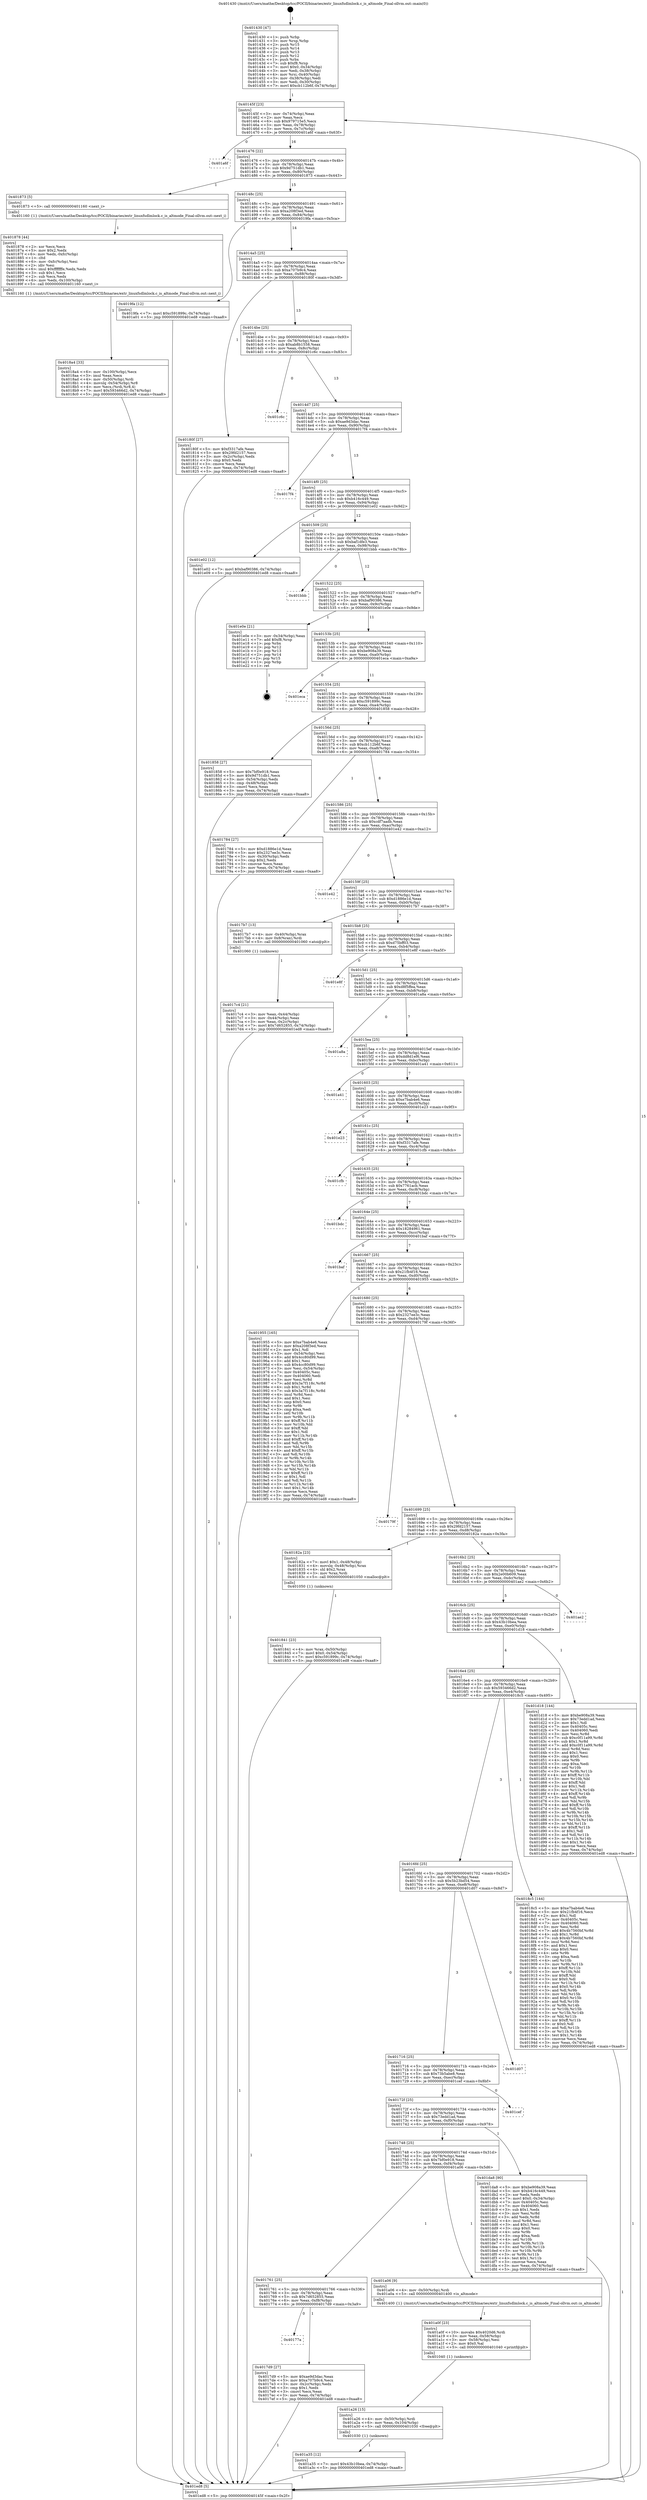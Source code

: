 digraph "0x401430" {
  label = "0x401430 (/mnt/c/Users/mathe/Desktop/tcc/POCII/binaries/extr_linuxfsdlmlock.c_is_altmode_Final-ollvm.out::main(0))"
  labelloc = "t"
  node[shape=record]

  Entry [label="",width=0.3,height=0.3,shape=circle,fillcolor=black,style=filled]
  "0x40145f" [label="{
     0x40145f [23]\l
     | [instrs]\l
     &nbsp;&nbsp;0x40145f \<+3\>: mov -0x74(%rbp),%eax\l
     &nbsp;&nbsp;0x401462 \<+2\>: mov %eax,%ecx\l
     &nbsp;&nbsp;0x401464 \<+6\>: sub $0x979715e5,%ecx\l
     &nbsp;&nbsp;0x40146a \<+3\>: mov %eax,-0x78(%rbp)\l
     &nbsp;&nbsp;0x40146d \<+3\>: mov %ecx,-0x7c(%rbp)\l
     &nbsp;&nbsp;0x401470 \<+6\>: je 0000000000401a6f \<main+0x63f\>\l
  }"]
  "0x401a6f" [label="{
     0x401a6f\l
  }", style=dashed]
  "0x401476" [label="{
     0x401476 [22]\l
     | [instrs]\l
     &nbsp;&nbsp;0x401476 \<+5\>: jmp 000000000040147b \<main+0x4b\>\l
     &nbsp;&nbsp;0x40147b \<+3\>: mov -0x78(%rbp),%eax\l
     &nbsp;&nbsp;0x40147e \<+5\>: sub $0x9d751db1,%eax\l
     &nbsp;&nbsp;0x401483 \<+3\>: mov %eax,-0x80(%rbp)\l
     &nbsp;&nbsp;0x401486 \<+6\>: je 0000000000401873 \<main+0x443\>\l
  }"]
  Exit [label="",width=0.3,height=0.3,shape=circle,fillcolor=black,style=filled,peripheries=2]
  "0x401873" [label="{
     0x401873 [5]\l
     | [instrs]\l
     &nbsp;&nbsp;0x401873 \<+5\>: call 0000000000401160 \<next_i\>\l
     | [calls]\l
     &nbsp;&nbsp;0x401160 \{1\} (/mnt/c/Users/mathe/Desktop/tcc/POCII/binaries/extr_linuxfsdlmlock.c_is_altmode_Final-ollvm.out::next_i)\l
  }"]
  "0x40148c" [label="{
     0x40148c [25]\l
     | [instrs]\l
     &nbsp;&nbsp;0x40148c \<+5\>: jmp 0000000000401491 \<main+0x61\>\l
     &nbsp;&nbsp;0x401491 \<+3\>: mov -0x78(%rbp),%eax\l
     &nbsp;&nbsp;0x401494 \<+5\>: sub $0xa208f3ed,%eax\l
     &nbsp;&nbsp;0x401499 \<+6\>: mov %eax,-0x84(%rbp)\l
     &nbsp;&nbsp;0x40149f \<+6\>: je 00000000004019fa \<main+0x5ca\>\l
  }"]
  "0x401a35" [label="{
     0x401a35 [12]\l
     | [instrs]\l
     &nbsp;&nbsp;0x401a35 \<+7\>: movl $0x43b10bea,-0x74(%rbp)\l
     &nbsp;&nbsp;0x401a3c \<+5\>: jmp 0000000000401ed8 \<main+0xaa8\>\l
  }"]
  "0x4019fa" [label="{
     0x4019fa [12]\l
     | [instrs]\l
     &nbsp;&nbsp;0x4019fa \<+7\>: movl $0xc591899c,-0x74(%rbp)\l
     &nbsp;&nbsp;0x401a01 \<+5\>: jmp 0000000000401ed8 \<main+0xaa8\>\l
  }"]
  "0x4014a5" [label="{
     0x4014a5 [25]\l
     | [instrs]\l
     &nbsp;&nbsp;0x4014a5 \<+5\>: jmp 00000000004014aa \<main+0x7a\>\l
     &nbsp;&nbsp;0x4014aa \<+3\>: mov -0x78(%rbp),%eax\l
     &nbsp;&nbsp;0x4014ad \<+5\>: sub $0xa707b9c4,%eax\l
     &nbsp;&nbsp;0x4014b2 \<+6\>: mov %eax,-0x88(%rbp)\l
     &nbsp;&nbsp;0x4014b8 \<+6\>: je 000000000040180f \<main+0x3df\>\l
  }"]
  "0x401a26" [label="{
     0x401a26 [15]\l
     | [instrs]\l
     &nbsp;&nbsp;0x401a26 \<+4\>: mov -0x50(%rbp),%rdi\l
     &nbsp;&nbsp;0x401a2a \<+6\>: mov %eax,-0x104(%rbp)\l
     &nbsp;&nbsp;0x401a30 \<+5\>: call 0000000000401030 \<free@plt\>\l
     | [calls]\l
     &nbsp;&nbsp;0x401030 \{1\} (unknown)\l
  }"]
  "0x40180f" [label="{
     0x40180f [27]\l
     | [instrs]\l
     &nbsp;&nbsp;0x40180f \<+5\>: mov $0xf3317afe,%eax\l
     &nbsp;&nbsp;0x401814 \<+5\>: mov $0x29fd2157,%ecx\l
     &nbsp;&nbsp;0x401819 \<+3\>: mov -0x2c(%rbp),%edx\l
     &nbsp;&nbsp;0x40181c \<+3\>: cmp $0x0,%edx\l
     &nbsp;&nbsp;0x40181f \<+3\>: cmove %ecx,%eax\l
     &nbsp;&nbsp;0x401822 \<+3\>: mov %eax,-0x74(%rbp)\l
     &nbsp;&nbsp;0x401825 \<+5\>: jmp 0000000000401ed8 \<main+0xaa8\>\l
  }"]
  "0x4014be" [label="{
     0x4014be [25]\l
     | [instrs]\l
     &nbsp;&nbsp;0x4014be \<+5\>: jmp 00000000004014c3 \<main+0x93\>\l
     &nbsp;&nbsp;0x4014c3 \<+3\>: mov -0x78(%rbp),%eax\l
     &nbsp;&nbsp;0x4014c6 \<+5\>: sub $0xab8b1558,%eax\l
     &nbsp;&nbsp;0x4014cb \<+6\>: mov %eax,-0x8c(%rbp)\l
     &nbsp;&nbsp;0x4014d1 \<+6\>: je 0000000000401c6c \<main+0x83c\>\l
  }"]
  "0x401a0f" [label="{
     0x401a0f [23]\l
     | [instrs]\l
     &nbsp;&nbsp;0x401a0f \<+10\>: movabs $0x4020d6,%rdi\l
     &nbsp;&nbsp;0x401a19 \<+3\>: mov %eax,-0x58(%rbp)\l
     &nbsp;&nbsp;0x401a1c \<+3\>: mov -0x58(%rbp),%esi\l
     &nbsp;&nbsp;0x401a1f \<+2\>: mov $0x0,%al\l
     &nbsp;&nbsp;0x401a21 \<+5\>: call 0000000000401040 \<printf@plt\>\l
     | [calls]\l
     &nbsp;&nbsp;0x401040 \{1\} (unknown)\l
  }"]
  "0x401c6c" [label="{
     0x401c6c\l
  }", style=dashed]
  "0x4014d7" [label="{
     0x4014d7 [25]\l
     | [instrs]\l
     &nbsp;&nbsp;0x4014d7 \<+5\>: jmp 00000000004014dc \<main+0xac\>\l
     &nbsp;&nbsp;0x4014dc \<+3\>: mov -0x78(%rbp),%eax\l
     &nbsp;&nbsp;0x4014df \<+5\>: sub $0xae9d3dac,%eax\l
     &nbsp;&nbsp;0x4014e4 \<+6\>: mov %eax,-0x90(%rbp)\l
     &nbsp;&nbsp;0x4014ea \<+6\>: je 00000000004017f4 \<main+0x3c4\>\l
  }"]
  "0x4018a4" [label="{
     0x4018a4 [33]\l
     | [instrs]\l
     &nbsp;&nbsp;0x4018a4 \<+6\>: mov -0x100(%rbp),%ecx\l
     &nbsp;&nbsp;0x4018aa \<+3\>: imul %eax,%ecx\l
     &nbsp;&nbsp;0x4018ad \<+4\>: mov -0x50(%rbp),%rdi\l
     &nbsp;&nbsp;0x4018b1 \<+4\>: movslq -0x54(%rbp),%r8\l
     &nbsp;&nbsp;0x4018b5 \<+4\>: mov %ecx,(%rdi,%r8,4)\l
     &nbsp;&nbsp;0x4018b9 \<+7\>: movl $0x593466d2,-0x74(%rbp)\l
     &nbsp;&nbsp;0x4018c0 \<+5\>: jmp 0000000000401ed8 \<main+0xaa8\>\l
  }"]
  "0x4017f4" [label="{
     0x4017f4\l
  }", style=dashed]
  "0x4014f0" [label="{
     0x4014f0 [25]\l
     | [instrs]\l
     &nbsp;&nbsp;0x4014f0 \<+5\>: jmp 00000000004014f5 \<main+0xc5\>\l
     &nbsp;&nbsp;0x4014f5 \<+3\>: mov -0x78(%rbp),%eax\l
     &nbsp;&nbsp;0x4014f8 \<+5\>: sub $0xb416c449,%eax\l
     &nbsp;&nbsp;0x4014fd \<+6\>: mov %eax,-0x94(%rbp)\l
     &nbsp;&nbsp;0x401503 \<+6\>: je 0000000000401e02 \<main+0x9d2\>\l
  }"]
  "0x401878" [label="{
     0x401878 [44]\l
     | [instrs]\l
     &nbsp;&nbsp;0x401878 \<+2\>: xor %ecx,%ecx\l
     &nbsp;&nbsp;0x40187a \<+5\>: mov $0x2,%edx\l
     &nbsp;&nbsp;0x40187f \<+6\>: mov %edx,-0xfc(%rbp)\l
     &nbsp;&nbsp;0x401885 \<+1\>: cltd\l
     &nbsp;&nbsp;0x401886 \<+6\>: mov -0xfc(%rbp),%esi\l
     &nbsp;&nbsp;0x40188c \<+2\>: idiv %esi\l
     &nbsp;&nbsp;0x40188e \<+6\>: imul $0xfffffffe,%edx,%edx\l
     &nbsp;&nbsp;0x401894 \<+3\>: sub $0x1,%ecx\l
     &nbsp;&nbsp;0x401897 \<+2\>: sub %ecx,%edx\l
     &nbsp;&nbsp;0x401899 \<+6\>: mov %edx,-0x100(%rbp)\l
     &nbsp;&nbsp;0x40189f \<+5\>: call 0000000000401160 \<next_i\>\l
     | [calls]\l
     &nbsp;&nbsp;0x401160 \{1\} (/mnt/c/Users/mathe/Desktop/tcc/POCII/binaries/extr_linuxfsdlmlock.c_is_altmode_Final-ollvm.out::next_i)\l
  }"]
  "0x401e02" [label="{
     0x401e02 [12]\l
     | [instrs]\l
     &nbsp;&nbsp;0x401e02 \<+7\>: movl $0xbaf90386,-0x74(%rbp)\l
     &nbsp;&nbsp;0x401e09 \<+5\>: jmp 0000000000401ed8 \<main+0xaa8\>\l
  }"]
  "0x401509" [label="{
     0x401509 [25]\l
     | [instrs]\l
     &nbsp;&nbsp;0x401509 \<+5\>: jmp 000000000040150e \<main+0xde\>\l
     &nbsp;&nbsp;0x40150e \<+3\>: mov -0x78(%rbp),%eax\l
     &nbsp;&nbsp;0x401511 \<+5\>: sub $0xbaf1dfe3,%eax\l
     &nbsp;&nbsp;0x401516 \<+6\>: mov %eax,-0x98(%rbp)\l
     &nbsp;&nbsp;0x40151c \<+6\>: je 0000000000401bbb \<main+0x78b\>\l
  }"]
  "0x401841" [label="{
     0x401841 [23]\l
     | [instrs]\l
     &nbsp;&nbsp;0x401841 \<+4\>: mov %rax,-0x50(%rbp)\l
     &nbsp;&nbsp;0x401845 \<+7\>: movl $0x0,-0x54(%rbp)\l
     &nbsp;&nbsp;0x40184c \<+7\>: movl $0xc591899c,-0x74(%rbp)\l
     &nbsp;&nbsp;0x401853 \<+5\>: jmp 0000000000401ed8 \<main+0xaa8\>\l
  }"]
  "0x401bbb" [label="{
     0x401bbb\l
  }", style=dashed]
  "0x401522" [label="{
     0x401522 [25]\l
     | [instrs]\l
     &nbsp;&nbsp;0x401522 \<+5\>: jmp 0000000000401527 \<main+0xf7\>\l
     &nbsp;&nbsp;0x401527 \<+3\>: mov -0x78(%rbp),%eax\l
     &nbsp;&nbsp;0x40152a \<+5\>: sub $0xbaf90386,%eax\l
     &nbsp;&nbsp;0x40152f \<+6\>: mov %eax,-0x9c(%rbp)\l
     &nbsp;&nbsp;0x401535 \<+6\>: je 0000000000401e0e \<main+0x9de\>\l
  }"]
  "0x40177a" [label="{
     0x40177a\l
  }", style=dashed]
  "0x401e0e" [label="{
     0x401e0e [21]\l
     | [instrs]\l
     &nbsp;&nbsp;0x401e0e \<+3\>: mov -0x34(%rbp),%eax\l
     &nbsp;&nbsp;0x401e11 \<+7\>: add $0xf8,%rsp\l
     &nbsp;&nbsp;0x401e18 \<+1\>: pop %rbx\l
     &nbsp;&nbsp;0x401e19 \<+2\>: pop %r12\l
     &nbsp;&nbsp;0x401e1b \<+2\>: pop %r13\l
     &nbsp;&nbsp;0x401e1d \<+2\>: pop %r14\l
     &nbsp;&nbsp;0x401e1f \<+2\>: pop %r15\l
     &nbsp;&nbsp;0x401e21 \<+1\>: pop %rbp\l
     &nbsp;&nbsp;0x401e22 \<+1\>: ret\l
  }"]
  "0x40153b" [label="{
     0x40153b [25]\l
     | [instrs]\l
     &nbsp;&nbsp;0x40153b \<+5\>: jmp 0000000000401540 \<main+0x110\>\l
     &nbsp;&nbsp;0x401540 \<+3\>: mov -0x78(%rbp),%eax\l
     &nbsp;&nbsp;0x401543 \<+5\>: sub $0xbe908a39,%eax\l
     &nbsp;&nbsp;0x401548 \<+6\>: mov %eax,-0xa0(%rbp)\l
     &nbsp;&nbsp;0x40154e \<+6\>: je 0000000000401eca \<main+0xa9a\>\l
  }"]
  "0x4017d9" [label="{
     0x4017d9 [27]\l
     | [instrs]\l
     &nbsp;&nbsp;0x4017d9 \<+5\>: mov $0xae9d3dac,%eax\l
     &nbsp;&nbsp;0x4017de \<+5\>: mov $0xa707b9c4,%ecx\l
     &nbsp;&nbsp;0x4017e3 \<+3\>: mov -0x2c(%rbp),%edx\l
     &nbsp;&nbsp;0x4017e6 \<+3\>: cmp $0x1,%edx\l
     &nbsp;&nbsp;0x4017e9 \<+3\>: cmovl %ecx,%eax\l
     &nbsp;&nbsp;0x4017ec \<+3\>: mov %eax,-0x74(%rbp)\l
     &nbsp;&nbsp;0x4017ef \<+5\>: jmp 0000000000401ed8 \<main+0xaa8\>\l
  }"]
  "0x401eca" [label="{
     0x401eca\l
  }", style=dashed]
  "0x401554" [label="{
     0x401554 [25]\l
     | [instrs]\l
     &nbsp;&nbsp;0x401554 \<+5\>: jmp 0000000000401559 \<main+0x129\>\l
     &nbsp;&nbsp;0x401559 \<+3\>: mov -0x78(%rbp),%eax\l
     &nbsp;&nbsp;0x40155c \<+5\>: sub $0xc591899c,%eax\l
     &nbsp;&nbsp;0x401561 \<+6\>: mov %eax,-0xa4(%rbp)\l
     &nbsp;&nbsp;0x401567 \<+6\>: je 0000000000401858 \<main+0x428\>\l
  }"]
  "0x401761" [label="{
     0x401761 [25]\l
     | [instrs]\l
     &nbsp;&nbsp;0x401761 \<+5\>: jmp 0000000000401766 \<main+0x336\>\l
     &nbsp;&nbsp;0x401766 \<+3\>: mov -0x78(%rbp),%eax\l
     &nbsp;&nbsp;0x401769 \<+5\>: sub $0x7d652855,%eax\l
     &nbsp;&nbsp;0x40176e \<+6\>: mov %eax,-0xf8(%rbp)\l
     &nbsp;&nbsp;0x401774 \<+6\>: je 00000000004017d9 \<main+0x3a9\>\l
  }"]
  "0x401858" [label="{
     0x401858 [27]\l
     | [instrs]\l
     &nbsp;&nbsp;0x401858 \<+5\>: mov $0x7bf0e918,%eax\l
     &nbsp;&nbsp;0x40185d \<+5\>: mov $0x9d751db1,%ecx\l
     &nbsp;&nbsp;0x401862 \<+3\>: mov -0x54(%rbp),%edx\l
     &nbsp;&nbsp;0x401865 \<+3\>: cmp -0x48(%rbp),%edx\l
     &nbsp;&nbsp;0x401868 \<+3\>: cmovl %ecx,%eax\l
     &nbsp;&nbsp;0x40186b \<+3\>: mov %eax,-0x74(%rbp)\l
     &nbsp;&nbsp;0x40186e \<+5\>: jmp 0000000000401ed8 \<main+0xaa8\>\l
  }"]
  "0x40156d" [label="{
     0x40156d [25]\l
     | [instrs]\l
     &nbsp;&nbsp;0x40156d \<+5\>: jmp 0000000000401572 \<main+0x142\>\l
     &nbsp;&nbsp;0x401572 \<+3\>: mov -0x78(%rbp),%eax\l
     &nbsp;&nbsp;0x401575 \<+5\>: sub $0xcb112b6f,%eax\l
     &nbsp;&nbsp;0x40157a \<+6\>: mov %eax,-0xa8(%rbp)\l
     &nbsp;&nbsp;0x401580 \<+6\>: je 0000000000401784 \<main+0x354\>\l
  }"]
  "0x401a06" [label="{
     0x401a06 [9]\l
     | [instrs]\l
     &nbsp;&nbsp;0x401a06 \<+4\>: mov -0x50(%rbp),%rdi\l
     &nbsp;&nbsp;0x401a0a \<+5\>: call 0000000000401400 \<is_altmode\>\l
     | [calls]\l
     &nbsp;&nbsp;0x401400 \{1\} (/mnt/c/Users/mathe/Desktop/tcc/POCII/binaries/extr_linuxfsdlmlock.c_is_altmode_Final-ollvm.out::is_altmode)\l
  }"]
  "0x401784" [label="{
     0x401784 [27]\l
     | [instrs]\l
     &nbsp;&nbsp;0x401784 \<+5\>: mov $0xd1886e1d,%eax\l
     &nbsp;&nbsp;0x401789 \<+5\>: mov $0x2327ee3c,%ecx\l
     &nbsp;&nbsp;0x40178e \<+3\>: mov -0x30(%rbp),%edx\l
     &nbsp;&nbsp;0x401791 \<+3\>: cmp $0x2,%edx\l
     &nbsp;&nbsp;0x401794 \<+3\>: cmovne %ecx,%eax\l
     &nbsp;&nbsp;0x401797 \<+3\>: mov %eax,-0x74(%rbp)\l
     &nbsp;&nbsp;0x40179a \<+5\>: jmp 0000000000401ed8 \<main+0xaa8\>\l
  }"]
  "0x401586" [label="{
     0x401586 [25]\l
     | [instrs]\l
     &nbsp;&nbsp;0x401586 \<+5\>: jmp 000000000040158b \<main+0x15b\>\l
     &nbsp;&nbsp;0x40158b \<+3\>: mov -0x78(%rbp),%eax\l
     &nbsp;&nbsp;0x40158e \<+5\>: sub $0xcdf7aadb,%eax\l
     &nbsp;&nbsp;0x401593 \<+6\>: mov %eax,-0xac(%rbp)\l
     &nbsp;&nbsp;0x401599 \<+6\>: je 0000000000401e42 \<main+0xa12\>\l
  }"]
  "0x401ed8" [label="{
     0x401ed8 [5]\l
     | [instrs]\l
     &nbsp;&nbsp;0x401ed8 \<+5\>: jmp 000000000040145f \<main+0x2f\>\l
  }"]
  "0x401430" [label="{
     0x401430 [47]\l
     | [instrs]\l
     &nbsp;&nbsp;0x401430 \<+1\>: push %rbp\l
     &nbsp;&nbsp;0x401431 \<+3\>: mov %rsp,%rbp\l
     &nbsp;&nbsp;0x401434 \<+2\>: push %r15\l
     &nbsp;&nbsp;0x401436 \<+2\>: push %r14\l
     &nbsp;&nbsp;0x401438 \<+2\>: push %r13\l
     &nbsp;&nbsp;0x40143a \<+2\>: push %r12\l
     &nbsp;&nbsp;0x40143c \<+1\>: push %rbx\l
     &nbsp;&nbsp;0x40143d \<+7\>: sub $0xf8,%rsp\l
     &nbsp;&nbsp;0x401444 \<+7\>: movl $0x0,-0x34(%rbp)\l
     &nbsp;&nbsp;0x40144b \<+3\>: mov %edi,-0x38(%rbp)\l
     &nbsp;&nbsp;0x40144e \<+4\>: mov %rsi,-0x40(%rbp)\l
     &nbsp;&nbsp;0x401452 \<+3\>: mov -0x38(%rbp),%edi\l
     &nbsp;&nbsp;0x401455 \<+3\>: mov %edi,-0x30(%rbp)\l
     &nbsp;&nbsp;0x401458 \<+7\>: movl $0xcb112b6f,-0x74(%rbp)\l
  }"]
  "0x401748" [label="{
     0x401748 [25]\l
     | [instrs]\l
     &nbsp;&nbsp;0x401748 \<+5\>: jmp 000000000040174d \<main+0x31d\>\l
     &nbsp;&nbsp;0x40174d \<+3\>: mov -0x78(%rbp),%eax\l
     &nbsp;&nbsp;0x401750 \<+5\>: sub $0x7bf0e918,%eax\l
     &nbsp;&nbsp;0x401755 \<+6\>: mov %eax,-0xf4(%rbp)\l
     &nbsp;&nbsp;0x40175b \<+6\>: je 0000000000401a06 \<main+0x5d6\>\l
  }"]
  "0x401e42" [label="{
     0x401e42\l
  }", style=dashed]
  "0x40159f" [label="{
     0x40159f [25]\l
     | [instrs]\l
     &nbsp;&nbsp;0x40159f \<+5\>: jmp 00000000004015a4 \<main+0x174\>\l
     &nbsp;&nbsp;0x4015a4 \<+3\>: mov -0x78(%rbp),%eax\l
     &nbsp;&nbsp;0x4015a7 \<+5\>: sub $0xd1886e1d,%eax\l
     &nbsp;&nbsp;0x4015ac \<+6\>: mov %eax,-0xb0(%rbp)\l
     &nbsp;&nbsp;0x4015b2 \<+6\>: je 00000000004017b7 \<main+0x387\>\l
  }"]
  "0x401da8" [label="{
     0x401da8 [90]\l
     | [instrs]\l
     &nbsp;&nbsp;0x401da8 \<+5\>: mov $0xbe908a39,%eax\l
     &nbsp;&nbsp;0x401dad \<+5\>: mov $0xb416c449,%ecx\l
     &nbsp;&nbsp;0x401db2 \<+2\>: xor %edx,%edx\l
     &nbsp;&nbsp;0x401db4 \<+7\>: movl $0x0,-0x34(%rbp)\l
     &nbsp;&nbsp;0x401dbb \<+7\>: mov 0x40405c,%esi\l
     &nbsp;&nbsp;0x401dc2 \<+7\>: mov 0x404060,%edi\l
     &nbsp;&nbsp;0x401dc9 \<+3\>: sub $0x1,%edx\l
     &nbsp;&nbsp;0x401dcc \<+3\>: mov %esi,%r8d\l
     &nbsp;&nbsp;0x401dcf \<+3\>: add %edx,%r8d\l
     &nbsp;&nbsp;0x401dd2 \<+4\>: imul %r8d,%esi\l
     &nbsp;&nbsp;0x401dd6 \<+3\>: and $0x1,%esi\l
     &nbsp;&nbsp;0x401dd9 \<+3\>: cmp $0x0,%esi\l
     &nbsp;&nbsp;0x401ddc \<+4\>: sete %r9b\l
     &nbsp;&nbsp;0x401de0 \<+3\>: cmp $0xa,%edi\l
     &nbsp;&nbsp;0x401de3 \<+4\>: setl %r10b\l
     &nbsp;&nbsp;0x401de7 \<+3\>: mov %r9b,%r11b\l
     &nbsp;&nbsp;0x401dea \<+3\>: and %r10b,%r11b\l
     &nbsp;&nbsp;0x401ded \<+3\>: xor %r10b,%r9b\l
     &nbsp;&nbsp;0x401df0 \<+3\>: or %r9b,%r11b\l
     &nbsp;&nbsp;0x401df3 \<+4\>: test $0x1,%r11b\l
     &nbsp;&nbsp;0x401df7 \<+3\>: cmovne %ecx,%eax\l
     &nbsp;&nbsp;0x401dfa \<+3\>: mov %eax,-0x74(%rbp)\l
     &nbsp;&nbsp;0x401dfd \<+5\>: jmp 0000000000401ed8 \<main+0xaa8\>\l
  }"]
  "0x4017b7" [label="{
     0x4017b7 [13]\l
     | [instrs]\l
     &nbsp;&nbsp;0x4017b7 \<+4\>: mov -0x40(%rbp),%rax\l
     &nbsp;&nbsp;0x4017bb \<+4\>: mov 0x8(%rax),%rdi\l
     &nbsp;&nbsp;0x4017bf \<+5\>: call 0000000000401060 \<atoi@plt\>\l
     | [calls]\l
     &nbsp;&nbsp;0x401060 \{1\} (unknown)\l
  }"]
  "0x4015b8" [label="{
     0x4015b8 [25]\l
     | [instrs]\l
     &nbsp;&nbsp;0x4015b8 \<+5\>: jmp 00000000004015bd \<main+0x18d\>\l
     &nbsp;&nbsp;0x4015bd \<+3\>: mov -0x78(%rbp),%eax\l
     &nbsp;&nbsp;0x4015c0 \<+5\>: sub $0xd75bff03,%eax\l
     &nbsp;&nbsp;0x4015c5 \<+6\>: mov %eax,-0xb4(%rbp)\l
     &nbsp;&nbsp;0x4015cb \<+6\>: je 0000000000401e8f \<main+0xa5f\>\l
  }"]
  "0x4017c4" [label="{
     0x4017c4 [21]\l
     | [instrs]\l
     &nbsp;&nbsp;0x4017c4 \<+3\>: mov %eax,-0x44(%rbp)\l
     &nbsp;&nbsp;0x4017c7 \<+3\>: mov -0x44(%rbp),%eax\l
     &nbsp;&nbsp;0x4017ca \<+3\>: mov %eax,-0x2c(%rbp)\l
     &nbsp;&nbsp;0x4017cd \<+7\>: movl $0x7d652855,-0x74(%rbp)\l
     &nbsp;&nbsp;0x4017d4 \<+5\>: jmp 0000000000401ed8 \<main+0xaa8\>\l
  }"]
  "0x40172f" [label="{
     0x40172f [25]\l
     | [instrs]\l
     &nbsp;&nbsp;0x40172f \<+5\>: jmp 0000000000401734 \<main+0x304\>\l
     &nbsp;&nbsp;0x401734 \<+3\>: mov -0x78(%rbp),%eax\l
     &nbsp;&nbsp;0x401737 \<+5\>: sub $0x73edd1ad,%eax\l
     &nbsp;&nbsp;0x40173c \<+6\>: mov %eax,-0xf0(%rbp)\l
     &nbsp;&nbsp;0x401742 \<+6\>: je 0000000000401da8 \<main+0x978\>\l
  }"]
  "0x401e8f" [label="{
     0x401e8f\l
  }", style=dashed]
  "0x4015d1" [label="{
     0x4015d1 [25]\l
     | [instrs]\l
     &nbsp;&nbsp;0x4015d1 \<+5\>: jmp 00000000004015d6 \<main+0x1a6\>\l
     &nbsp;&nbsp;0x4015d6 \<+3\>: mov -0x78(%rbp),%eax\l
     &nbsp;&nbsp;0x4015d9 \<+5\>: sub $0xd8f5ffea,%eax\l
     &nbsp;&nbsp;0x4015de \<+6\>: mov %eax,-0xb8(%rbp)\l
     &nbsp;&nbsp;0x4015e4 \<+6\>: je 0000000000401a8a \<main+0x65a\>\l
  }"]
  "0x401cef" [label="{
     0x401cef\l
  }", style=dashed]
  "0x401a8a" [label="{
     0x401a8a\l
  }", style=dashed]
  "0x4015ea" [label="{
     0x4015ea [25]\l
     | [instrs]\l
     &nbsp;&nbsp;0x4015ea \<+5\>: jmp 00000000004015ef \<main+0x1bf\>\l
     &nbsp;&nbsp;0x4015ef \<+3\>: mov -0x78(%rbp),%eax\l
     &nbsp;&nbsp;0x4015f2 \<+5\>: sub $0xdd8d1ef6,%eax\l
     &nbsp;&nbsp;0x4015f7 \<+6\>: mov %eax,-0xbc(%rbp)\l
     &nbsp;&nbsp;0x4015fd \<+6\>: je 0000000000401a41 \<main+0x611\>\l
  }"]
  "0x401716" [label="{
     0x401716 [25]\l
     | [instrs]\l
     &nbsp;&nbsp;0x401716 \<+5\>: jmp 000000000040171b \<main+0x2eb\>\l
     &nbsp;&nbsp;0x40171b \<+3\>: mov -0x78(%rbp),%eax\l
     &nbsp;&nbsp;0x40171e \<+5\>: sub $0x73b5abe8,%eax\l
     &nbsp;&nbsp;0x401723 \<+6\>: mov %eax,-0xec(%rbp)\l
     &nbsp;&nbsp;0x401729 \<+6\>: je 0000000000401cef \<main+0x8bf\>\l
  }"]
  "0x401a41" [label="{
     0x401a41\l
  }", style=dashed]
  "0x401603" [label="{
     0x401603 [25]\l
     | [instrs]\l
     &nbsp;&nbsp;0x401603 \<+5\>: jmp 0000000000401608 \<main+0x1d8\>\l
     &nbsp;&nbsp;0x401608 \<+3\>: mov -0x78(%rbp),%eax\l
     &nbsp;&nbsp;0x40160b \<+5\>: sub $0xe7bab4e6,%eax\l
     &nbsp;&nbsp;0x401610 \<+6\>: mov %eax,-0xc0(%rbp)\l
     &nbsp;&nbsp;0x401616 \<+6\>: je 0000000000401e23 \<main+0x9f3\>\l
  }"]
  "0x401d07" [label="{
     0x401d07\l
  }", style=dashed]
  "0x401e23" [label="{
     0x401e23\l
  }", style=dashed]
  "0x40161c" [label="{
     0x40161c [25]\l
     | [instrs]\l
     &nbsp;&nbsp;0x40161c \<+5\>: jmp 0000000000401621 \<main+0x1f1\>\l
     &nbsp;&nbsp;0x401621 \<+3\>: mov -0x78(%rbp),%eax\l
     &nbsp;&nbsp;0x401624 \<+5\>: sub $0xf3317afe,%eax\l
     &nbsp;&nbsp;0x401629 \<+6\>: mov %eax,-0xc4(%rbp)\l
     &nbsp;&nbsp;0x40162f \<+6\>: je 0000000000401cfb \<main+0x8cb\>\l
  }"]
  "0x4016fd" [label="{
     0x4016fd [25]\l
     | [instrs]\l
     &nbsp;&nbsp;0x4016fd \<+5\>: jmp 0000000000401702 \<main+0x2d2\>\l
     &nbsp;&nbsp;0x401702 \<+3\>: mov -0x78(%rbp),%eax\l
     &nbsp;&nbsp;0x401705 \<+5\>: sub $0x5b23bd54,%eax\l
     &nbsp;&nbsp;0x40170a \<+6\>: mov %eax,-0xe8(%rbp)\l
     &nbsp;&nbsp;0x401710 \<+6\>: je 0000000000401d07 \<main+0x8d7\>\l
  }"]
  "0x401cfb" [label="{
     0x401cfb\l
  }", style=dashed]
  "0x401635" [label="{
     0x401635 [25]\l
     | [instrs]\l
     &nbsp;&nbsp;0x401635 \<+5\>: jmp 000000000040163a \<main+0x20a\>\l
     &nbsp;&nbsp;0x40163a \<+3\>: mov -0x78(%rbp),%eax\l
     &nbsp;&nbsp;0x40163d \<+5\>: sub $0x7761acb,%eax\l
     &nbsp;&nbsp;0x401642 \<+6\>: mov %eax,-0xc8(%rbp)\l
     &nbsp;&nbsp;0x401648 \<+6\>: je 0000000000401bdc \<main+0x7ac\>\l
  }"]
  "0x4018c5" [label="{
     0x4018c5 [144]\l
     | [instrs]\l
     &nbsp;&nbsp;0x4018c5 \<+5\>: mov $0xe7bab4e6,%eax\l
     &nbsp;&nbsp;0x4018ca \<+5\>: mov $0x21fb4f16,%ecx\l
     &nbsp;&nbsp;0x4018cf \<+2\>: mov $0x1,%dl\l
     &nbsp;&nbsp;0x4018d1 \<+7\>: mov 0x40405c,%esi\l
     &nbsp;&nbsp;0x4018d8 \<+7\>: mov 0x404060,%edi\l
     &nbsp;&nbsp;0x4018df \<+3\>: mov %esi,%r8d\l
     &nbsp;&nbsp;0x4018e2 \<+7\>: add $0x4b7560bf,%r8d\l
     &nbsp;&nbsp;0x4018e9 \<+4\>: sub $0x1,%r8d\l
     &nbsp;&nbsp;0x4018ed \<+7\>: sub $0x4b7560bf,%r8d\l
     &nbsp;&nbsp;0x4018f4 \<+4\>: imul %r8d,%esi\l
     &nbsp;&nbsp;0x4018f8 \<+3\>: and $0x1,%esi\l
     &nbsp;&nbsp;0x4018fb \<+3\>: cmp $0x0,%esi\l
     &nbsp;&nbsp;0x4018fe \<+4\>: sete %r9b\l
     &nbsp;&nbsp;0x401902 \<+3\>: cmp $0xa,%edi\l
     &nbsp;&nbsp;0x401905 \<+4\>: setl %r10b\l
     &nbsp;&nbsp;0x401909 \<+3\>: mov %r9b,%r11b\l
     &nbsp;&nbsp;0x40190c \<+4\>: xor $0xff,%r11b\l
     &nbsp;&nbsp;0x401910 \<+3\>: mov %r10b,%bl\l
     &nbsp;&nbsp;0x401913 \<+3\>: xor $0xff,%bl\l
     &nbsp;&nbsp;0x401916 \<+3\>: xor $0x0,%dl\l
     &nbsp;&nbsp;0x401919 \<+3\>: mov %r11b,%r14b\l
     &nbsp;&nbsp;0x40191c \<+4\>: and $0x0,%r14b\l
     &nbsp;&nbsp;0x401920 \<+3\>: and %dl,%r9b\l
     &nbsp;&nbsp;0x401923 \<+3\>: mov %bl,%r15b\l
     &nbsp;&nbsp;0x401926 \<+4\>: and $0x0,%r15b\l
     &nbsp;&nbsp;0x40192a \<+3\>: and %dl,%r10b\l
     &nbsp;&nbsp;0x40192d \<+3\>: or %r9b,%r14b\l
     &nbsp;&nbsp;0x401930 \<+3\>: or %r10b,%r15b\l
     &nbsp;&nbsp;0x401933 \<+3\>: xor %r15b,%r14b\l
     &nbsp;&nbsp;0x401936 \<+3\>: or %bl,%r11b\l
     &nbsp;&nbsp;0x401939 \<+4\>: xor $0xff,%r11b\l
     &nbsp;&nbsp;0x40193d \<+3\>: or $0x0,%dl\l
     &nbsp;&nbsp;0x401940 \<+3\>: and %dl,%r11b\l
     &nbsp;&nbsp;0x401943 \<+3\>: or %r11b,%r14b\l
     &nbsp;&nbsp;0x401946 \<+4\>: test $0x1,%r14b\l
     &nbsp;&nbsp;0x40194a \<+3\>: cmovne %ecx,%eax\l
     &nbsp;&nbsp;0x40194d \<+3\>: mov %eax,-0x74(%rbp)\l
     &nbsp;&nbsp;0x401950 \<+5\>: jmp 0000000000401ed8 \<main+0xaa8\>\l
  }"]
  "0x401bdc" [label="{
     0x401bdc\l
  }", style=dashed]
  "0x40164e" [label="{
     0x40164e [25]\l
     | [instrs]\l
     &nbsp;&nbsp;0x40164e \<+5\>: jmp 0000000000401653 \<main+0x223\>\l
     &nbsp;&nbsp;0x401653 \<+3\>: mov -0x78(%rbp),%eax\l
     &nbsp;&nbsp;0x401656 \<+5\>: sub $0x18284961,%eax\l
     &nbsp;&nbsp;0x40165b \<+6\>: mov %eax,-0xcc(%rbp)\l
     &nbsp;&nbsp;0x401661 \<+6\>: je 0000000000401baf \<main+0x77f\>\l
  }"]
  "0x4016e4" [label="{
     0x4016e4 [25]\l
     | [instrs]\l
     &nbsp;&nbsp;0x4016e4 \<+5\>: jmp 00000000004016e9 \<main+0x2b9\>\l
     &nbsp;&nbsp;0x4016e9 \<+3\>: mov -0x78(%rbp),%eax\l
     &nbsp;&nbsp;0x4016ec \<+5\>: sub $0x593466d2,%eax\l
     &nbsp;&nbsp;0x4016f1 \<+6\>: mov %eax,-0xe4(%rbp)\l
     &nbsp;&nbsp;0x4016f7 \<+6\>: je 00000000004018c5 \<main+0x495\>\l
  }"]
  "0x401baf" [label="{
     0x401baf\l
  }", style=dashed]
  "0x401667" [label="{
     0x401667 [25]\l
     | [instrs]\l
     &nbsp;&nbsp;0x401667 \<+5\>: jmp 000000000040166c \<main+0x23c\>\l
     &nbsp;&nbsp;0x40166c \<+3\>: mov -0x78(%rbp),%eax\l
     &nbsp;&nbsp;0x40166f \<+5\>: sub $0x21fb4f16,%eax\l
     &nbsp;&nbsp;0x401674 \<+6\>: mov %eax,-0xd0(%rbp)\l
     &nbsp;&nbsp;0x40167a \<+6\>: je 0000000000401955 \<main+0x525\>\l
  }"]
  "0x401d18" [label="{
     0x401d18 [144]\l
     | [instrs]\l
     &nbsp;&nbsp;0x401d18 \<+5\>: mov $0xbe908a39,%eax\l
     &nbsp;&nbsp;0x401d1d \<+5\>: mov $0x73edd1ad,%ecx\l
     &nbsp;&nbsp;0x401d22 \<+2\>: mov $0x1,%dl\l
     &nbsp;&nbsp;0x401d24 \<+7\>: mov 0x40405c,%esi\l
     &nbsp;&nbsp;0x401d2b \<+7\>: mov 0x404060,%edi\l
     &nbsp;&nbsp;0x401d32 \<+3\>: mov %esi,%r8d\l
     &nbsp;&nbsp;0x401d35 \<+7\>: sub $0xc0f11a99,%r8d\l
     &nbsp;&nbsp;0x401d3c \<+4\>: sub $0x1,%r8d\l
     &nbsp;&nbsp;0x401d40 \<+7\>: add $0xc0f11a99,%r8d\l
     &nbsp;&nbsp;0x401d47 \<+4\>: imul %r8d,%esi\l
     &nbsp;&nbsp;0x401d4b \<+3\>: and $0x1,%esi\l
     &nbsp;&nbsp;0x401d4e \<+3\>: cmp $0x0,%esi\l
     &nbsp;&nbsp;0x401d51 \<+4\>: sete %r9b\l
     &nbsp;&nbsp;0x401d55 \<+3\>: cmp $0xa,%edi\l
     &nbsp;&nbsp;0x401d58 \<+4\>: setl %r10b\l
     &nbsp;&nbsp;0x401d5c \<+3\>: mov %r9b,%r11b\l
     &nbsp;&nbsp;0x401d5f \<+4\>: xor $0xff,%r11b\l
     &nbsp;&nbsp;0x401d63 \<+3\>: mov %r10b,%bl\l
     &nbsp;&nbsp;0x401d66 \<+3\>: xor $0xff,%bl\l
     &nbsp;&nbsp;0x401d69 \<+3\>: xor $0x1,%dl\l
     &nbsp;&nbsp;0x401d6c \<+3\>: mov %r11b,%r14b\l
     &nbsp;&nbsp;0x401d6f \<+4\>: and $0xff,%r14b\l
     &nbsp;&nbsp;0x401d73 \<+3\>: and %dl,%r9b\l
     &nbsp;&nbsp;0x401d76 \<+3\>: mov %bl,%r15b\l
     &nbsp;&nbsp;0x401d79 \<+4\>: and $0xff,%r15b\l
     &nbsp;&nbsp;0x401d7d \<+3\>: and %dl,%r10b\l
     &nbsp;&nbsp;0x401d80 \<+3\>: or %r9b,%r14b\l
     &nbsp;&nbsp;0x401d83 \<+3\>: or %r10b,%r15b\l
     &nbsp;&nbsp;0x401d86 \<+3\>: xor %r15b,%r14b\l
     &nbsp;&nbsp;0x401d89 \<+3\>: or %bl,%r11b\l
     &nbsp;&nbsp;0x401d8c \<+4\>: xor $0xff,%r11b\l
     &nbsp;&nbsp;0x401d90 \<+3\>: or $0x1,%dl\l
     &nbsp;&nbsp;0x401d93 \<+3\>: and %dl,%r11b\l
     &nbsp;&nbsp;0x401d96 \<+3\>: or %r11b,%r14b\l
     &nbsp;&nbsp;0x401d99 \<+4\>: test $0x1,%r14b\l
     &nbsp;&nbsp;0x401d9d \<+3\>: cmovne %ecx,%eax\l
     &nbsp;&nbsp;0x401da0 \<+3\>: mov %eax,-0x74(%rbp)\l
     &nbsp;&nbsp;0x401da3 \<+5\>: jmp 0000000000401ed8 \<main+0xaa8\>\l
  }"]
  "0x401955" [label="{
     0x401955 [165]\l
     | [instrs]\l
     &nbsp;&nbsp;0x401955 \<+5\>: mov $0xe7bab4e6,%eax\l
     &nbsp;&nbsp;0x40195a \<+5\>: mov $0xa208f3ed,%ecx\l
     &nbsp;&nbsp;0x40195f \<+2\>: mov $0x1,%dl\l
     &nbsp;&nbsp;0x401961 \<+3\>: mov -0x54(%rbp),%esi\l
     &nbsp;&nbsp;0x401964 \<+6\>: add $0x4cc80d99,%esi\l
     &nbsp;&nbsp;0x40196a \<+3\>: add $0x1,%esi\l
     &nbsp;&nbsp;0x40196d \<+6\>: sub $0x4cc80d99,%esi\l
     &nbsp;&nbsp;0x401973 \<+3\>: mov %esi,-0x54(%rbp)\l
     &nbsp;&nbsp;0x401976 \<+7\>: mov 0x40405c,%esi\l
     &nbsp;&nbsp;0x40197d \<+7\>: mov 0x404060,%edi\l
     &nbsp;&nbsp;0x401984 \<+3\>: mov %esi,%r8d\l
     &nbsp;&nbsp;0x401987 \<+7\>: add $0x3a7f118c,%r8d\l
     &nbsp;&nbsp;0x40198e \<+4\>: sub $0x1,%r8d\l
     &nbsp;&nbsp;0x401992 \<+7\>: sub $0x3a7f118c,%r8d\l
     &nbsp;&nbsp;0x401999 \<+4\>: imul %r8d,%esi\l
     &nbsp;&nbsp;0x40199d \<+3\>: and $0x1,%esi\l
     &nbsp;&nbsp;0x4019a0 \<+3\>: cmp $0x0,%esi\l
     &nbsp;&nbsp;0x4019a3 \<+4\>: sete %r9b\l
     &nbsp;&nbsp;0x4019a7 \<+3\>: cmp $0xa,%edi\l
     &nbsp;&nbsp;0x4019aa \<+4\>: setl %r10b\l
     &nbsp;&nbsp;0x4019ae \<+3\>: mov %r9b,%r11b\l
     &nbsp;&nbsp;0x4019b1 \<+4\>: xor $0xff,%r11b\l
     &nbsp;&nbsp;0x4019b5 \<+3\>: mov %r10b,%bl\l
     &nbsp;&nbsp;0x4019b8 \<+3\>: xor $0xff,%bl\l
     &nbsp;&nbsp;0x4019bb \<+3\>: xor $0x1,%dl\l
     &nbsp;&nbsp;0x4019be \<+3\>: mov %r11b,%r14b\l
     &nbsp;&nbsp;0x4019c1 \<+4\>: and $0xff,%r14b\l
     &nbsp;&nbsp;0x4019c5 \<+3\>: and %dl,%r9b\l
     &nbsp;&nbsp;0x4019c8 \<+3\>: mov %bl,%r15b\l
     &nbsp;&nbsp;0x4019cb \<+4\>: and $0xff,%r15b\l
     &nbsp;&nbsp;0x4019cf \<+3\>: and %dl,%r10b\l
     &nbsp;&nbsp;0x4019d2 \<+3\>: or %r9b,%r14b\l
     &nbsp;&nbsp;0x4019d5 \<+3\>: or %r10b,%r15b\l
     &nbsp;&nbsp;0x4019d8 \<+3\>: xor %r15b,%r14b\l
     &nbsp;&nbsp;0x4019db \<+3\>: or %bl,%r11b\l
     &nbsp;&nbsp;0x4019de \<+4\>: xor $0xff,%r11b\l
     &nbsp;&nbsp;0x4019e2 \<+3\>: or $0x1,%dl\l
     &nbsp;&nbsp;0x4019e5 \<+3\>: and %dl,%r11b\l
     &nbsp;&nbsp;0x4019e8 \<+3\>: or %r11b,%r14b\l
     &nbsp;&nbsp;0x4019eb \<+4\>: test $0x1,%r14b\l
     &nbsp;&nbsp;0x4019ef \<+3\>: cmovne %ecx,%eax\l
     &nbsp;&nbsp;0x4019f2 \<+3\>: mov %eax,-0x74(%rbp)\l
     &nbsp;&nbsp;0x4019f5 \<+5\>: jmp 0000000000401ed8 \<main+0xaa8\>\l
  }"]
  "0x401680" [label="{
     0x401680 [25]\l
     | [instrs]\l
     &nbsp;&nbsp;0x401680 \<+5\>: jmp 0000000000401685 \<main+0x255\>\l
     &nbsp;&nbsp;0x401685 \<+3\>: mov -0x78(%rbp),%eax\l
     &nbsp;&nbsp;0x401688 \<+5\>: sub $0x2327ee3c,%eax\l
     &nbsp;&nbsp;0x40168d \<+6\>: mov %eax,-0xd4(%rbp)\l
     &nbsp;&nbsp;0x401693 \<+6\>: je 000000000040179f \<main+0x36f\>\l
  }"]
  "0x4016cb" [label="{
     0x4016cb [25]\l
     | [instrs]\l
     &nbsp;&nbsp;0x4016cb \<+5\>: jmp 00000000004016d0 \<main+0x2a0\>\l
     &nbsp;&nbsp;0x4016d0 \<+3\>: mov -0x78(%rbp),%eax\l
     &nbsp;&nbsp;0x4016d3 \<+5\>: sub $0x43b10bea,%eax\l
     &nbsp;&nbsp;0x4016d8 \<+6\>: mov %eax,-0xe0(%rbp)\l
     &nbsp;&nbsp;0x4016de \<+6\>: je 0000000000401d18 \<main+0x8e8\>\l
  }"]
  "0x40179f" [label="{
     0x40179f\l
  }", style=dashed]
  "0x401699" [label="{
     0x401699 [25]\l
     | [instrs]\l
     &nbsp;&nbsp;0x401699 \<+5\>: jmp 000000000040169e \<main+0x26e\>\l
     &nbsp;&nbsp;0x40169e \<+3\>: mov -0x78(%rbp),%eax\l
     &nbsp;&nbsp;0x4016a1 \<+5\>: sub $0x29fd2157,%eax\l
     &nbsp;&nbsp;0x4016a6 \<+6\>: mov %eax,-0xd8(%rbp)\l
     &nbsp;&nbsp;0x4016ac \<+6\>: je 000000000040182a \<main+0x3fa\>\l
  }"]
  "0x401ae2" [label="{
     0x401ae2\l
  }", style=dashed]
  "0x40182a" [label="{
     0x40182a [23]\l
     | [instrs]\l
     &nbsp;&nbsp;0x40182a \<+7\>: movl $0x1,-0x48(%rbp)\l
     &nbsp;&nbsp;0x401831 \<+4\>: movslq -0x48(%rbp),%rax\l
     &nbsp;&nbsp;0x401835 \<+4\>: shl $0x2,%rax\l
     &nbsp;&nbsp;0x401839 \<+3\>: mov %rax,%rdi\l
     &nbsp;&nbsp;0x40183c \<+5\>: call 0000000000401050 \<malloc@plt\>\l
     | [calls]\l
     &nbsp;&nbsp;0x401050 \{1\} (unknown)\l
  }"]
  "0x4016b2" [label="{
     0x4016b2 [25]\l
     | [instrs]\l
     &nbsp;&nbsp;0x4016b2 \<+5\>: jmp 00000000004016b7 \<main+0x287\>\l
     &nbsp;&nbsp;0x4016b7 \<+3\>: mov -0x78(%rbp),%eax\l
     &nbsp;&nbsp;0x4016ba \<+5\>: sub $0x2e00b609,%eax\l
     &nbsp;&nbsp;0x4016bf \<+6\>: mov %eax,-0xdc(%rbp)\l
     &nbsp;&nbsp;0x4016c5 \<+6\>: je 0000000000401ae2 \<main+0x6b2\>\l
  }"]
  Entry -> "0x401430" [label=" 1"]
  "0x40145f" -> "0x401a6f" [label=" 0"]
  "0x40145f" -> "0x401476" [label=" 16"]
  "0x401e0e" -> Exit [label=" 1"]
  "0x401476" -> "0x401873" [label=" 1"]
  "0x401476" -> "0x40148c" [label=" 15"]
  "0x401e02" -> "0x401ed8" [label=" 1"]
  "0x40148c" -> "0x4019fa" [label=" 1"]
  "0x40148c" -> "0x4014a5" [label=" 14"]
  "0x401da8" -> "0x401ed8" [label=" 1"]
  "0x4014a5" -> "0x40180f" [label=" 1"]
  "0x4014a5" -> "0x4014be" [label=" 13"]
  "0x401d18" -> "0x401ed8" [label=" 1"]
  "0x4014be" -> "0x401c6c" [label=" 0"]
  "0x4014be" -> "0x4014d7" [label=" 13"]
  "0x401a35" -> "0x401ed8" [label=" 1"]
  "0x4014d7" -> "0x4017f4" [label=" 0"]
  "0x4014d7" -> "0x4014f0" [label=" 13"]
  "0x401a26" -> "0x401a35" [label=" 1"]
  "0x4014f0" -> "0x401e02" [label=" 1"]
  "0x4014f0" -> "0x401509" [label=" 12"]
  "0x401a0f" -> "0x401a26" [label=" 1"]
  "0x401509" -> "0x401bbb" [label=" 0"]
  "0x401509" -> "0x401522" [label=" 12"]
  "0x401a06" -> "0x401a0f" [label=" 1"]
  "0x401522" -> "0x401e0e" [label=" 1"]
  "0x401522" -> "0x40153b" [label=" 11"]
  "0x4019fa" -> "0x401ed8" [label=" 1"]
  "0x40153b" -> "0x401eca" [label=" 0"]
  "0x40153b" -> "0x401554" [label=" 11"]
  "0x401955" -> "0x401ed8" [label=" 1"]
  "0x401554" -> "0x401858" [label=" 2"]
  "0x401554" -> "0x40156d" [label=" 9"]
  "0x4018a4" -> "0x401ed8" [label=" 1"]
  "0x40156d" -> "0x401784" [label=" 1"]
  "0x40156d" -> "0x401586" [label=" 8"]
  "0x401784" -> "0x401ed8" [label=" 1"]
  "0x401430" -> "0x40145f" [label=" 1"]
  "0x401ed8" -> "0x40145f" [label=" 15"]
  "0x401878" -> "0x4018a4" [label=" 1"]
  "0x401586" -> "0x401e42" [label=" 0"]
  "0x401586" -> "0x40159f" [label=" 8"]
  "0x401858" -> "0x401ed8" [label=" 2"]
  "0x40159f" -> "0x4017b7" [label=" 1"]
  "0x40159f" -> "0x4015b8" [label=" 7"]
  "0x4017b7" -> "0x4017c4" [label=" 1"]
  "0x4017c4" -> "0x401ed8" [label=" 1"]
  "0x401841" -> "0x401ed8" [label=" 1"]
  "0x4015b8" -> "0x401e8f" [label=" 0"]
  "0x4015b8" -> "0x4015d1" [label=" 7"]
  "0x40180f" -> "0x401ed8" [label=" 1"]
  "0x4015d1" -> "0x401a8a" [label=" 0"]
  "0x4015d1" -> "0x4015ea" [label=" 7"]
  "0x4017d9" -> "0x401ed8" [label=" 1"]
  "0x4015ea" -> "0x401a41" [label=" 0"]
  "0x4015ea" -> "0x401603" [label=" 7"]
  "0x401761" -> "0x4017d9" [label=" 1"]
  "0x401603" -> "0x401e23" [label=" 0"]
  "0x401603" -> "0x40161c" [label=" 7"]
  "0x4018c5" -> "0x401ed8" [label=" 1"]
  "0x40161c" -> "0x401cfb" [label=" 0"]
  "0x40161c" -> "0x401635" [label=" 7"]
  "0x401748" -> "0x401a06" [label=" 1"]
  "0x401635" -> "0x401bdc" [label=" 0"]
  "0x401635" -> "0x40164e" [label=" 7"]
  "0x401873" -> "0x401878" [label=" 1"]
  "0x40164e" -> "0x401baf" [label=" 0"]
  "0x40164e" -> "0x401667" [label=" 7"]
  "0x40172f" -> "0x401da8" [label=" 1"]
  "0x401667" -> "0x401955" [label=" 1"]
  "0x401667" -> "0x401680" [label=" 6"]
  "0x40182a" -> "0x401841" [label=" 1"]
  "0x401680" -> "0x40179f" [label=" 0"]
  "0x401680" -> "0x401699" [label=" 6"]
  "0x401716" -> "0x401cef" [label=" 0"]
  "0x401699" -> "0x40182a" [label=" 1"]
  "0x401699" -> "0x4016b2" [label=" 5"]
  "0x401761" -> "0x40177a" [label=" 0"]
  "0x4016b2" -> "0x401ae2" [label=" 0"]
  "0x4016b2" -> "0x4016cb" [label=" 5"]
  "0x401716" -> "0x40172f" [label=" 3"]
  "0x4016cb" -> "0x401d18" [label=" 1"]
  "0x4016cb" -> "0x4016e4" [label=" 4"]
  "0x40172f" -> "0x401748" [label=" 2"]
  "0x4016e4" -> "0x4018c5" [label=" 1"]
  "0x4016e4" -> "0x4016fd" [label=" 3"]
  "0x401748" -> "0x401761" [label=" 1"]
  "0x4016fd" -> "0x401d07" [label=" 0"]
  "0x4016fd" -> "0x401716" [label=" 3"]
}

